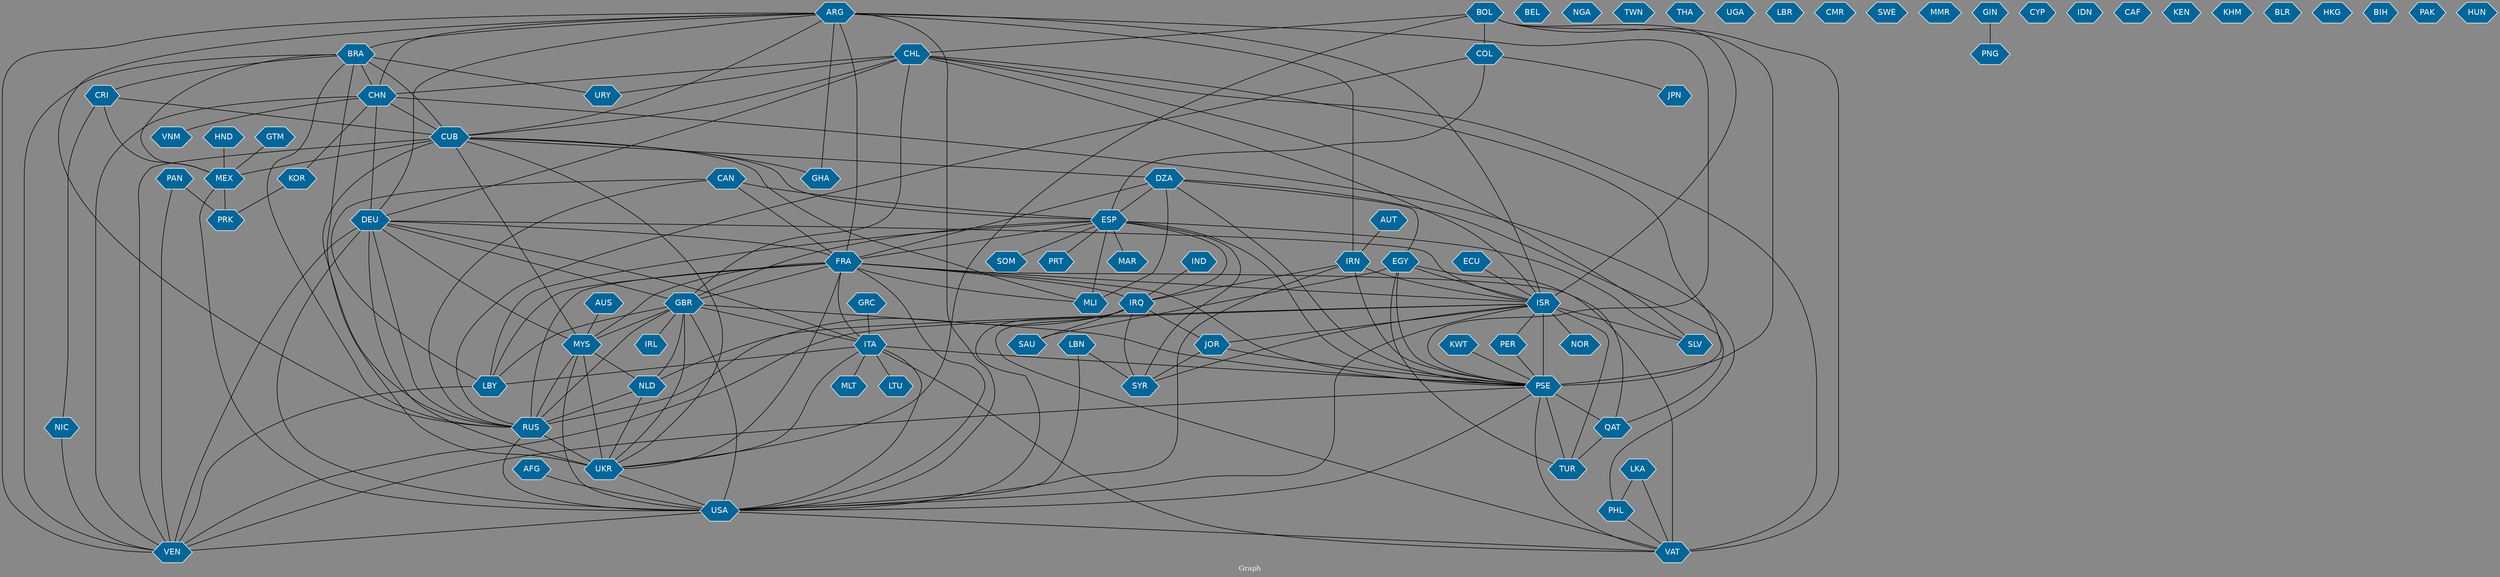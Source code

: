 // Countries together in item graph
graph {
	graph [bgcolor="#888888" fontcolor=white fontsize=12 label="Graph" outputorder=edgesfirst overlap=prism]
	node [color=white fillcolor="#006699" fontcolor=white fontname=Helvetica shape=hexagon style=filled]
	edge [arrowhead=open color=black fontcolor=white fontname=Courier fontsize=12]
		ARG [label=ARG]
		PSE [label=PSE]
		BEL [label=BEL]
		UKR [label=UKR]
		IRN [label=IRN]
		PAN [label=PAN]
		USA [label=USA]
		RUS [label=RUS]
		FRA [label=FRA]
		VAT [label=VAT]
		COL [label=COL]
		URY [label=URY]
		ISR [label=ISR]
		ECU [label=ECU]
		DEU [label=DEU]
		AFG [label=AFG]
		CHN [label=CHN]
		PHL [label=PHL]
		VEN [label=VEN]
		MEX [label=MEX]
		IRQ [label=IRQ]
		CUB [label=CUB]
		GBR [label=GBR]
		BRA [label=BRA]
		ITA [label=ITA]
		MYS [label=MYS]
		ESP [label=ESP]
		CHL [label=CHL]
		MLT [label=MLT]
		MLI [label=MLI]
		NGA [label=NGA]
		BOL [label=BOL]
		SYR [label=SYR]
		PER [label=PER]
		KWT [label=KWT]
		LBY [label=LBY]
		SAU [label=SAU]
		NIC [label=NIC]
		CRI [label=CRI]
		IRL [label=IRL]
		MAR [label=MAR]
		GRC [label=GRC]
		LTU [label=LTU]
		SLV [label=SLV]
		NLD [label=NLD]
		HND [label=HND]
		EGY [label=EGY]
		JPN [label=JPN]
		DZA [label=DZA]
		SOM [label=SOM]
		TWN [label=TWN]
		THA [label=THA]
		PRT [label=PRT]
		GTM [label=GTM]
		QAT [label=QAT]
		UGA [label=UGA]
		TUR [label=TUR]
		IND [label=IND]
		CAN [label=CAN]
		LBR [label=LBR]
		KOR [label=KOR]
		CMR [label=CMR]
		SWE [label=SWE]
		LBN [label=LBN]
		MMR [label=MMR]
		NOR [label=NOR]
		GIN [label=GIN]
		PNG [label=PNG]
		LKA [label=LKA]
		CYP [label=CYP]
		PRK [label=PRK]
		IDN [label=IDN]
		CAF [label=CAF]
		JOR [label=JOR]
		KEN [label=KEN]
		KHM [label=KHM]
		AUS [label=AUS]
		BLR [label=BLR]
		HKG [label=HKG]
		BIH [label=BIH]
		PAK [label=PAK]
		AUT [label=AUT]
		GHA [label=GHA]
		HUN [label=HUN]
		VNM [label=VNM]
			COL -- ESP [weight=1]
			FRA -- RUS [weight=4]
			BRA -- CUB [weight=2]
			CUB -- MLI [weight=1]
			CUB -- MEX [weight=1]
			USA -- VAT [weight=1]
			FRA -- PSE [weight=3]
			ITA -- LTU [weight=1]
			LBY -- VEN [weight=1]
			ESP -- PRT [weight=1]
			GIN -- PNG [weight=1]
			ARG -- USA [weight=5]
			NIC -- VEN [weight=1]
			ESP -- PSE [weight=4]
			ISR -- TUR [weight=1]
			MYS -- USA [weight=2]
			MYS -- RUS [weight=5]
			DEU -- GBR [weight=2]
			AFG -- USA [weight=2]
			ARG -- RUS [weight=2]
			CHL -- CUB [weight=1]
			CAN -- RUS [weight=1]
			ISR -- PER [weight=1]
			ISR -- NLD [weight=1]
			PSE -- VAT [weight=1]
			CHN -- DEU [weight=2]
			DZA -- FRA [weight=2]
			IRN -- ISR [weight=3]
			ITA -- UKR [weight=1]
			CUB -- MYS [weight=1]
			CHL -- URY [weight=1]
			GBR -- PSE [weight=3]
			ARG -- DEU [weight=1]
			CHL -- ISR [weight=2]
			JOR -- SYR [weight=1]
			DZA -- QAT [weight=1]
			ITA -- MLT [weight=1]
			COL -- JPN [weight=1]
			ITA -- PSE [weight=1]
			CHL -- DEU [weight=1]
			FRA -- MLI [weight=3]
			PHL -- VAT [weight=1]
			IRQ -- RUS [weight=2]
			AUT -- IRN [weight=1]
			ARG -- CHN [weight=3]
			MEX -- PRK [weight=1]
			COL -- RUS [weight=1]
			ISR -- VEN [weight=2]
			ARG -- VEN [weight=1]
			BRA -- CRI [weight=1]
			CUB -- RUS [weight=4]
			CHL -- PSE [weight=1]
			PSE -- VEN [weight=2]
			KOR -- PRK [weight=1]
			DEU -- RUS [weight=6]
			EGY -- QAT [weight=1]
			ISR -- SLV [weight=1]
			ARG -- GHA [weight=1]
			EGY -- PSE [weight=9]
			DZA -- ESP [weight=1]
			BRA -- RUS [weight=3]
			EGY -- ISR [weight=2]
			PAN -- PRK [weight=1]
			FRA -- LBY [weight=2]
			ARG -- IRN [weight=2]
			DEU -- ITA [weight=1]
			CUB -- ESP [weight=1]
			CAN -- LBY [weight=1]
			ARG -- PSE [weight=1]
			GBR -- LBY [weight=1]
			CAN -- ESP [weight=1]
			NLD -- UKR [weight=4]
			CHL -- CHN [weight=1]
			DZA -- PSE [weight=1]
			GBR -- IRL [weight=2]
			CHN -- VEN [weight=1]
			ARG -- FRA [weight=2]
			LBN -- SYR [weight=1]
			UKR -- USA [weight=6]
			PSE -- USA [weight=7]
			IRQ -- SAU [weight=2]
			IRQ -- SYR [weight=1]
			ESP -- SYR [weight=1]
			ISR -- USA [weight=4]
			HND -- MEX [weight=1]
			BRA -- MEX [weight=1]
			CHL -- GBR [weight=1]
			GBR -- RUS [weight=5]
			MYS -- UKR [weight=17]
			IRN -- PSE [weight=4]
			BOL -- VAT [weight=3]
			PSE -- QAT [weight=3]
			DZA -- MLI [weight=7]
			CHL -- VAT [weight=2]
			CHN -- CUB [weight=2]
			DZA -- EGY [weight=1]
			BRA -- UKR [weight=1]
			FRA -- USA [weight=1]
			DEU -- FRA [weight=4]
			CUB -- DZA [weight=3]
			ISR -- PSE [weight=96]
			FRA -- GBR [weight=3]
			IRN -- IRQ [weight=4]
			PAN -- VEN [weight=2]
			ESP -- MLI [weight=2]
			BOL -- PSE [weight=1]
			ESP -- FRA [weight=1]
			NLD -- RUS [weight=2]
			KWT -- PSE [weight=1]
			BOL -- ISR [weight=1]
			CRI -- MEX [weight=1]
			BOL -- UKR [weight=1]
			IRQ -- JOR [weight=1]
			CHN -- PHL [weight=1]
			ARG -- ISR [weight=1]
			RUS -- UKR [weight=45]
			ITA -- USA [weight=1]
			CHN -- VNM [weight=1]
			GTM -- MEX [weight=2]
			ECU -- ISR [weight=1]
			IRN -- USA [weight=2]
			QAT -- TUR [weight=2]
			CUB -- UKR [weight=1]
			ESP -- GBR [weight=1]
			BOL -- COL [weight=2]
			FRA -- MYS [weight=1]
			CHN -- KOR [weight=1]
			GBR -- USA [weight=2]
			JOR -- PSE [weight=1]
			DEU -- ISR [weight=1]
			DEU -- MYS [weight=1]
			LKA -- VAT [weight=1]
			CUB -- VEN [weight=2]
			MEX -- USA [weight=1]
			GRC -- ITA [weight=1]
			DEU -- UKR [weight=7]
			DEU -- VEN [weight=2]
			ISR -- JOR [weight=1]
			EGY -- SAU [weight=1]
			IRQ -- VAT [weight=1]
			PSE -- TUR [weight=2]
			MYS -- NLD [weight=4]
			ITA -- LBY [weight=3]
			ISR -- SYR [weight=1]
			IRQ -- USA [weight=3]
			ARG -- BRA [weight=2]
			FRA -- IRQ [weight=1]
			ESP -- SOM [weight=1]
			ESP -- LBY [weight=2]
			FRA -- VAT [weight=3]
			GBR -- NLD [weight=1]
			ESP -- SLV [weight=1]
			CHL -- SLV [weight=1]
			GBR -- UKR [weight=2]
			CUB -- GHA [weight=1]
			CRI -- CUB [weight=1]
			CAN -- FRA [weight=1]
			ITA -- VAT [weight=2]
			RUS -- USA [weight=6]
			LBN -- USA [weight=1]
			DEU -- USA [weight=9]
			IND -- IRQ [weight=1]
			ISR -- NOR [weight=1]
			USA -- VEN [weight=1]
			FRA -- ITA [weight=1]
			GBR -- ITA [weight=2]
			BRA -- VEN [weight=1]
			ESP -- IRQ [weight=1]
			ESP -- MAR [weight=1]
			BOL -- CHL [weight=4]
			FRA -- ISR [weight=4]
			BRA -- CHN [weight=3]
			BRA -- URY [weight=1]
			EGY -- TUR [weight=1]
			GBR -- MYS [weight=2]
			FRA -- UKR [weight=3]
			ARG -- CUB [weight=1]
			PER -- PSE [weight=1]
			LKA -- PHL [weight=1]
			CRI -- NIC [weight=1]
			AUS -- MYS [weight=1]
}